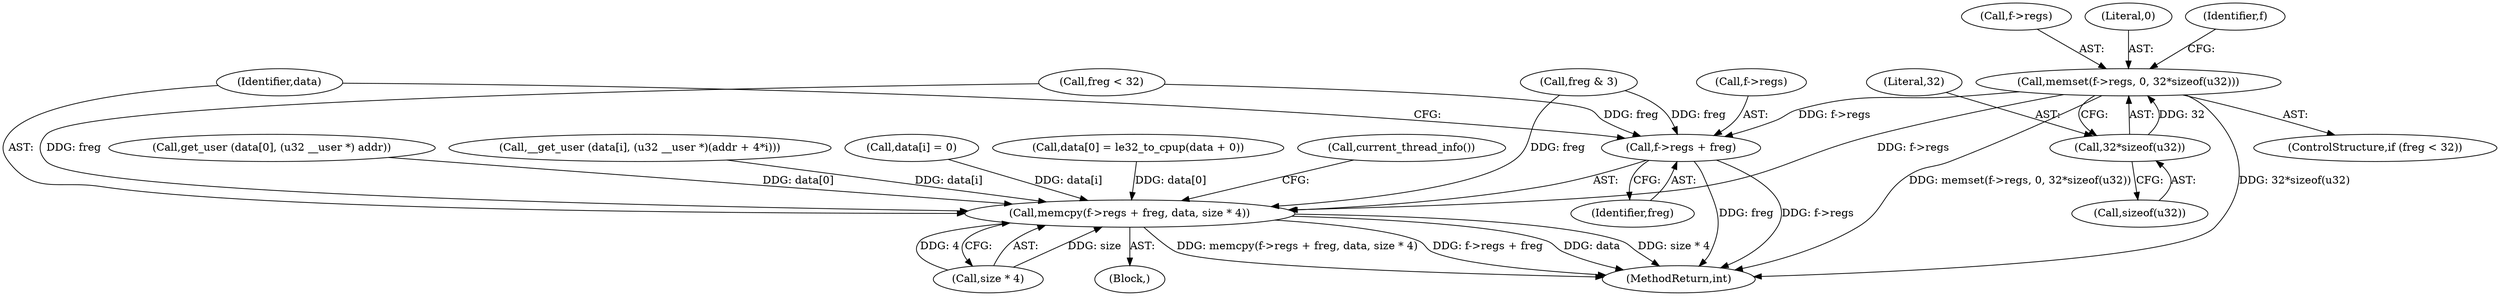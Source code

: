 digraph "0_linux_a8b0ca17b80e92faab46ee7179ba9e99ccb61233_36@API" {
"1000562" [label="(Call,memset(f->regs, 0, 32*sizeof(u32)))"];
"1000567" [label="(Call,32*sizeof(u32))"];
"1000583" [label="(Call,memcpy(f->regs + freg, data, size * 4))"];
"1000584" [label="(Call,f->regs + freg)"];
"1000403" [label="(Call,get_user (data[0], (u32 __user *) addr))"];
"1000563" [label="(Call,f->regs)"];
"1000589" [label="(Identifier,data)"];
"1000559" [label="(Call,freg < 32)"];
"1000331" [label="(Block,)"];
"1000604" [label="(MethodReturn,int)"];
"1000590" [label="(Call,size * 4)"];
"1000562" [label="(Call,memset(f->regs, 0, 32*sizeof(u32)))"];
"1000425" [label="(Call,__get_user (data[i], (u32 __user *)(addr + 4*i)))"];
"1000558" [label="(ControlStructure,if (freg < 32))"];
"1000584" [label="(Call,f->regs + freg)"];
"1000585" [label="(Call,f->regs)"];
"1000396" [label="(Call,data[i] = 0)"];
"1000569" [label="(Call,sizeof(u32))"];
"1000583" [label="(Call,memcpy(f->regs + freg, data, size * 4))"];
"1000567" [label="(Call,32*sizeof(u32))"];
"1000164" [label="(Call,freg & 3)"];
"1000469" [label="(Call,data[0] = le32_to_cpup(data + 0))"];
"1000588" [label="(Identifier,freg)"];
"1000568" [label="(Literal,32)"];
"1000566" [label="(Literal,0)"];
"1000586" [label="(Identifier,f)"];
"1000596" [label="(Call,current_thread_info())"];
"1000562" -> "1000558"  [label="AST: "];
"1000562" -> "1000567"  [label="CFG: "];
"1000563" -> "1000562"  [label="AST: "];
"1000566" -> "1000562"  [label="AST: "];
"1000567" -> "1000562"  [label="AST: "];
"1000586" -> "1000562"  [label="CFG: "];
"1000562" -> "1000604"  [label="DDG: memset(f->regs, 0, 32*sizeof(u32))"];
"1000562" -> "1000604"  [label="DDG: 32*sizeof(u32)"];
"1000567" -> "1000562"  [label="DDG: 32"];
"1000562" -> "1000583"  [label="DDG: f->regs"];
"1000562" -> "1000584"  [label="DDG: f->regs"];
"1000567" -> "1000569"  [label="CFG: "];
"1000568" -> "1000567"  [label="AST: "];
"1000569" -> "1000567"  [label="AST: "];
"1000583" -> "1000331"  [label="AST: "];
"1000583" -> "1000590"  [label="CFG: "];
"1000584" -> "1000583"  [label="AST: "];
"1000589" -> "1000583"  [label="AST: "];
"1000590" -> "1000583"  [label="AST: "];
"1000596" -> "1000583"  [label="CFG: "];
"1000583" -> "1000604"  [label="DDG: data"];
"1000583" -> "1000604"  [label="DDG: size * 4"];
"1000583" -> "1000604"  [label="DDG: memcpy(f->regs + freg, data, size * 4)"];
"1000583" -> "1000604"  [label="DDG: f->regs + freg"];
"1000559" -> "1000583"  [label="DDG: freg"];
"1000164" -> "1000583"  [label="DDG: freg"];
"1000396" -> "1000583"  [label="DDG: data[i]"];
"1000403" -> "1000583"  [label="DDG: data[0]"];
"1000425" -> "1000583"  [label="DDG: data[i]"];
"1000469" -> "1000583"  [label="DDG: data[0]"];
"1000590" -> "1000583"  [label="DDG: size"];
"1000590" -> "1000583"  [label="DDG: 4"];
"1000584" -> "1000588"  [label="CFG: "];
"1000585" -> "1000584"  [label="AST: "];
"1000588" -> "1000584"  [label="AST: "];
"1000589" -> "1000584"  [label="CFG: "];
"1000584" -> "1000604"  [label="DDG: freg"];
"1000584" -> "1000604"  [label="DDG: f->regs"];
"1000559" -> "1000584"  [label="DDG: freg"];
"1000164" -> "1000584"  [label="DDG: freg"];
}

